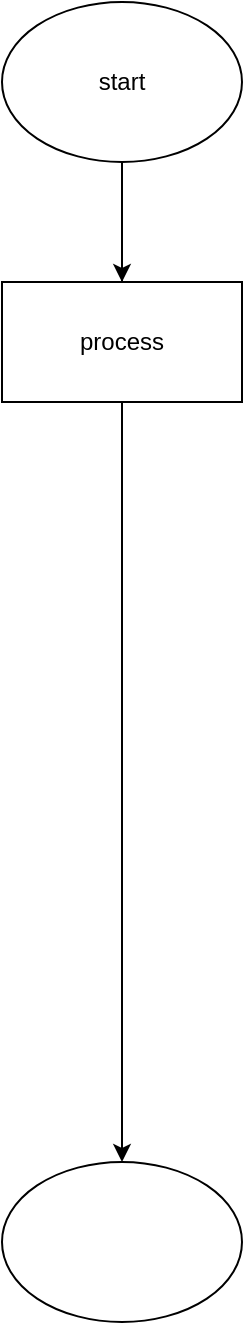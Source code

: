 <mxfile version="20.8.11" type="github">
  <diagram name="Page-1" id="zh7JXB26W0_RdsVID2wC">
    <mxGraphModel dx="874" dy="1562" grid="1" gridSize="10" guides="1" tooltips="1" connect="1" arrows="1" fold="1" page="1" pageScale="1" pageWidth="850" pageHeight="1100" math="0" shadow="0">
      <root>
        <mxCell id="0" />
        <mxCell id="1" parent="0" />
        <mxCell id="hHfTQkT4LjCeN-bW9tmU-3" value="" style="edgeStyle=orthogonalEdgeStyle;rounded=0;orthogonalLoop=1;jettySize=auto;html=1;startArrow=none;" edge="1" parent="1" source="hHfTQkT4LjCeN-bW9tmU-5" target="hHfTQkT4LjCeN-bW9tmU-2">
          <mxGeometry relative="1" as="geometry" />
        </mxCell>
        <mxCell id="hHfTQkT4LjCeN-bW9tmU-6" style="edgeStyle=orthogonalEdgeStyle;rounded=0;orthogonalLoop=1;jettySize=auto;html=1;exitX=0.5;exitY=1;exitDx=0;exitDy=0;entryX=0.5;entryY=0;entryDx=0;entryDy=0;" edge="1" parent="1" source="hHfTQkT4LjCeN-bW9tmU-1" target="hHfTQkT4LjCeN-bW9tmU-5">
          <mxGeometry relative="1" as="geometry" />
        </mxCell>
        <mxCell id="hHfTQkT4LjCeN-bW9tmU-1" value="start" style="ellipse;whiteSpace=wrap;html=1;" vertex="1" parent="1">
          <mxGeometry x="360" y="-620" width="120" height="80" as="geometry" />
        </mxCell>
        <mxCell id="hHfTQkT4LjCeN-bW9tmU-2" value="" style="ellipse;whiteSpace=wrap;html=1;" vertex="1" parent="1">
          <mxGeometry x="360" y="-40" width="120" height="80" as="geometry" />
        </mxCell>
        <mxCell id="hHfTQkT4LjCeN-bW9tmU-4" value="" style="edgeStyle=orthogonalEdgeStyle;rounded=0;orthogonalLoop=1;jettySize=auto;html=1;endArrow=none;" edge="1" parent="1" source="hHfTQkT4LjCeN-bW9tmU-1" target="hHfTQkT4LjCeN-bW9tmU-5">
          <mxGeometry relative="1" as="geometry">
            <mxPoint x="420" y="-540" as="sourcePoint" />
            <mxPoint x="420" y="-40" as="targetPoint" />
          </mxGeometry>
        </mxCell>
        <mxCell id="hHfTQkT4LjCeN-bW9tmU-5" value="process" style="rounded=0;whiteSpace=wrap;html=1;" vertex="1" parent="1">
          <mxGeometry x="360" y="-480" width="120" height="60" as="geometry" />
        </mxCell>
      </root>
    </mxGraphModel>
  </diagram>
</mxfile>
